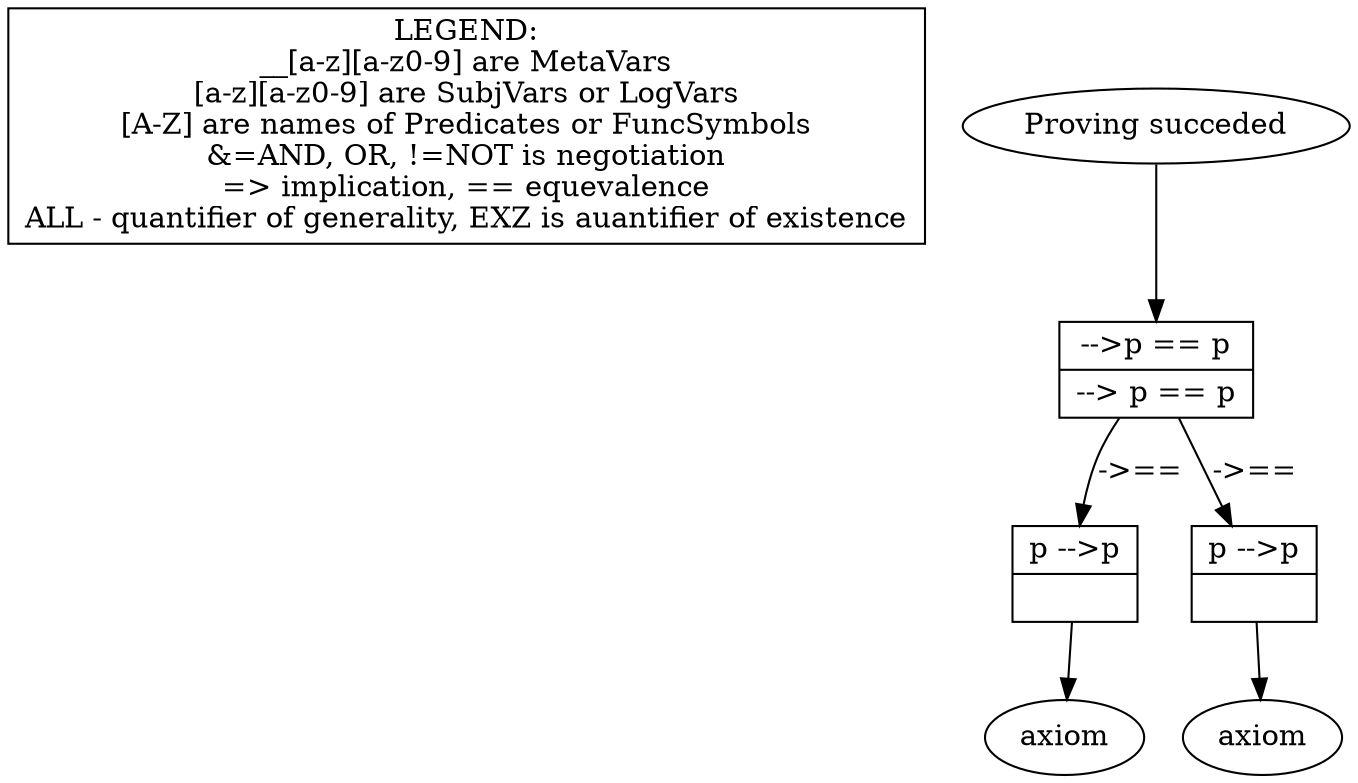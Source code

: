 digraph X {
legend [shape=box,label="LEGEND:\n__[a-z][a-z0-9] are MetaVars\n[a-z][a-z0-9] are SubjVars or LogVars\n[A-Z] are names of Predicates or FuncSymbols\n&=AND, OR, !=NOT is negotiation\n=> implication, == equevalence\nALL - quantifier of generality, EXZ is auantifier of existence"];	5 [label="Proving succeded"]
	5 -> 0
	4 [label="axiom"]
	3 [label="axiom"]
	2 [shape=record,label="{<seq> p --\>p |<lastfip>  }"];
	2 -> 3 [label=""]
	1 [shape=record,label="{<seq> p --\>p |<lastfip>  }"];
	1 -> 4 [label=""]
	0 [shape=record,label="{<seq>  --\>p == p |<lastfip> --\> p == p }"];
	0 -> 2 [label="->=="]
	0 -> 1 [label="->=="]
}
